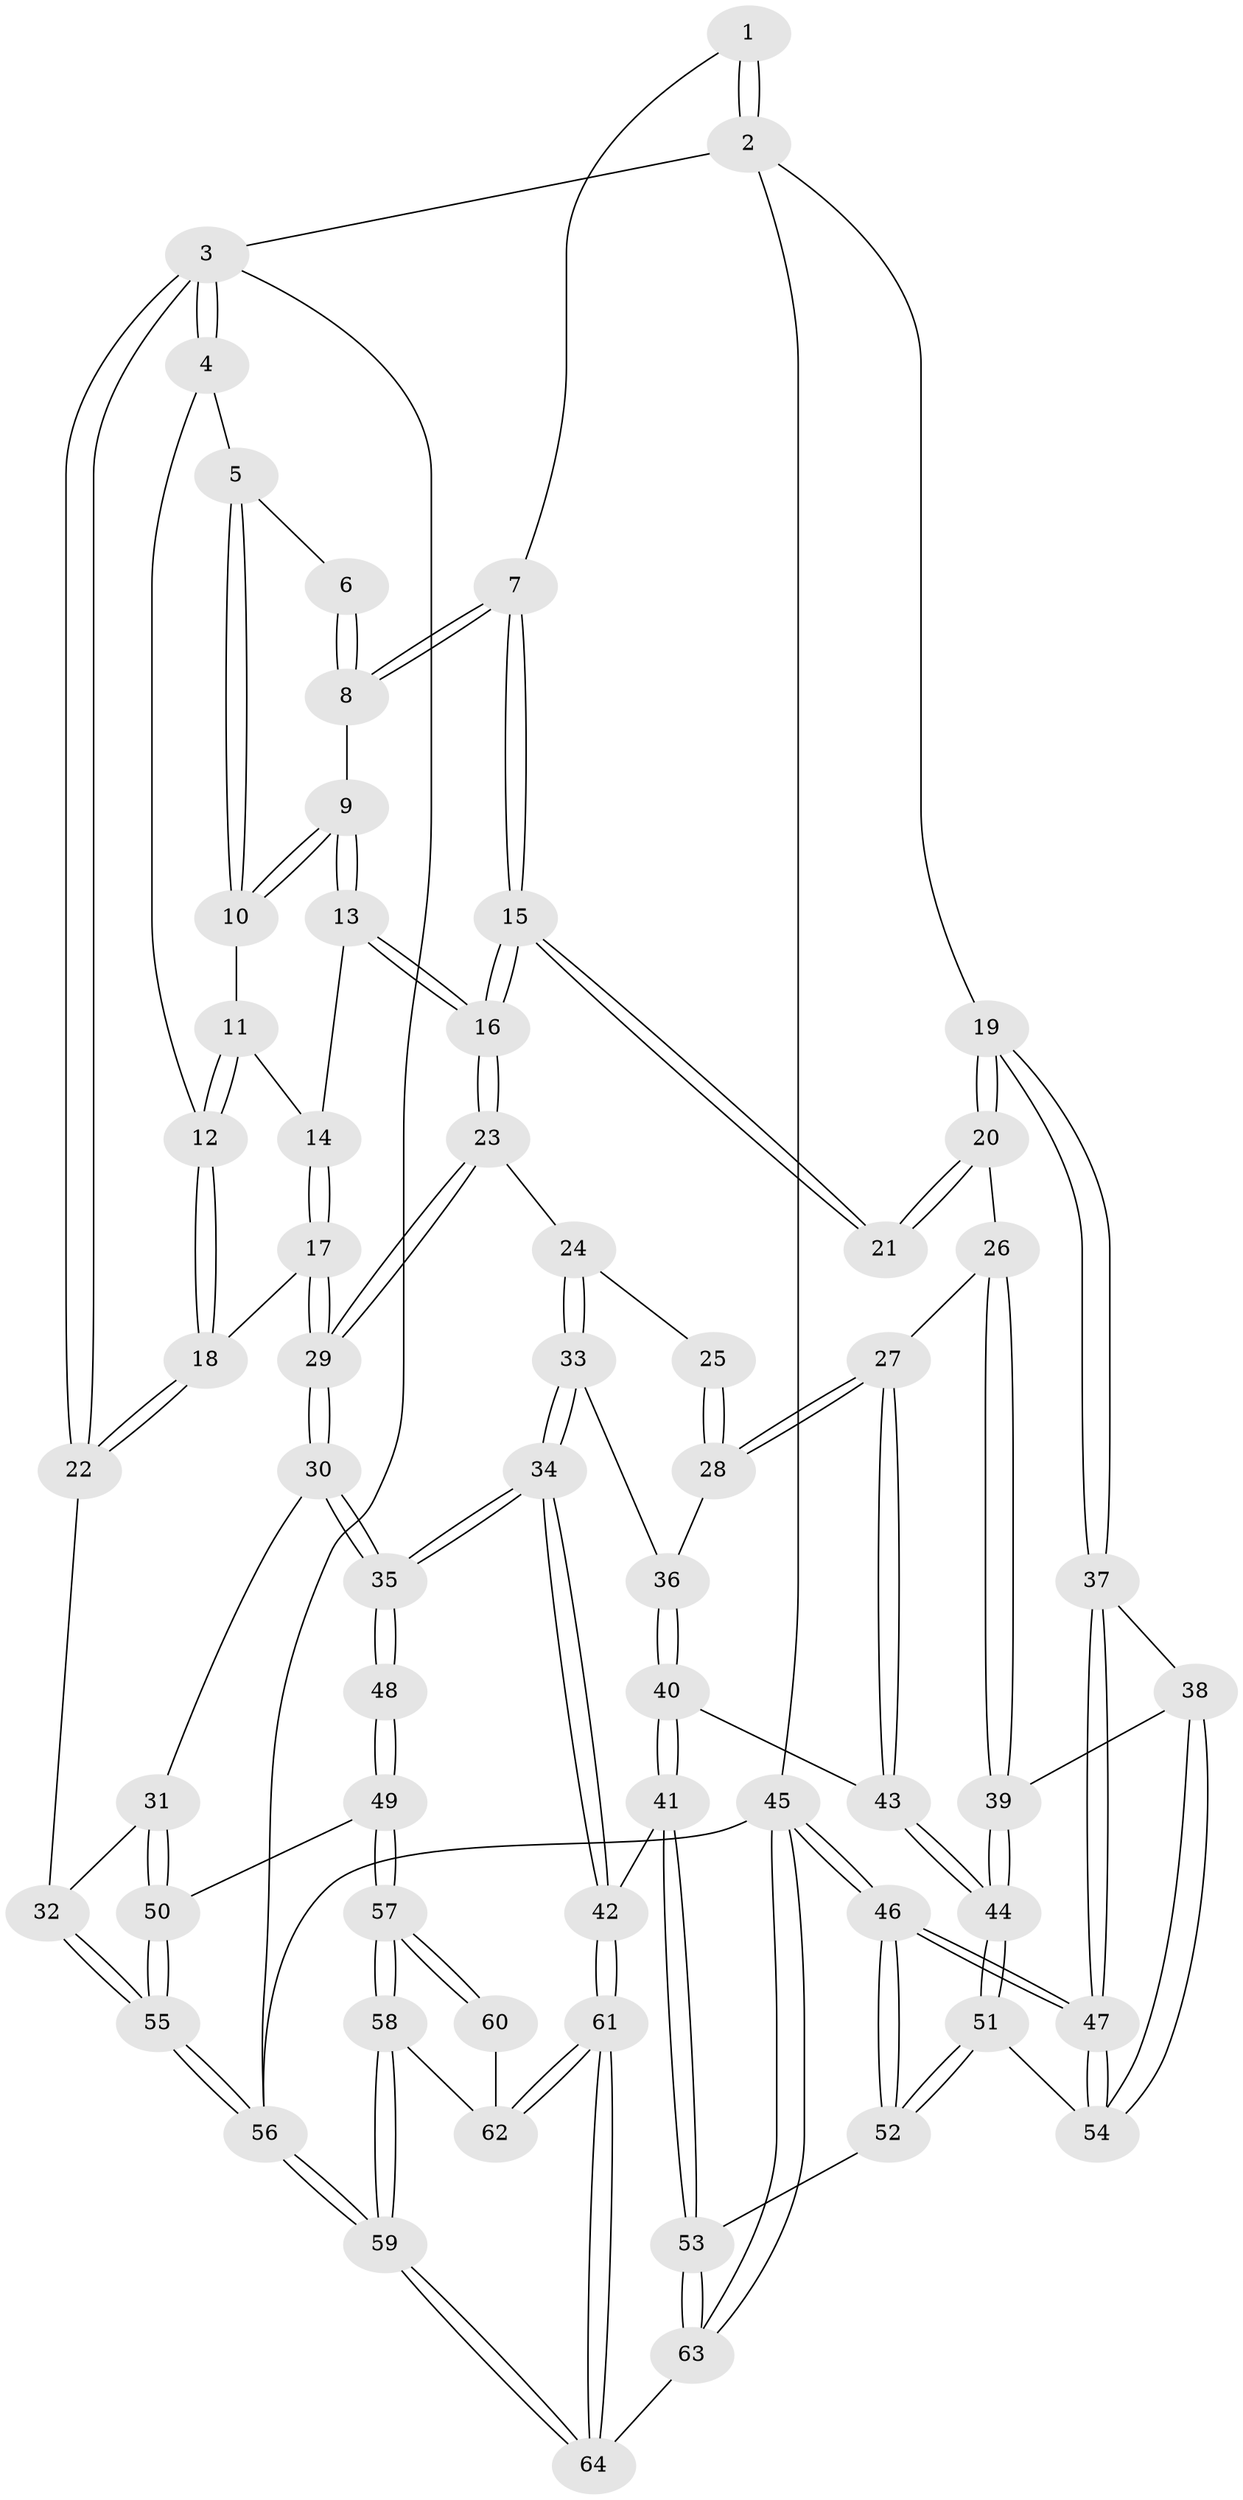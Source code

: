 // Generated by graph-tools (version 1.1) at 2025/50/03/09/25 03:50:59]
// undirected, 64 vertices, 157 edges
graph export_dot {
graph [start="1"]
  node [color=gray90,style=filled];
  1 [pos="+0.8120619709373166+0"];
  2 [pos="+1+0"];
  3 [pos="+0+0"];
  4 [pos="+0.14351105857010021+0"];
  5 [pos="+0.2994608310906736+0"];
  6 [pos="+0.5681943267020716+0"];
  7 [pos="+0.7727420300899182+0.1662328157387871"];
  8 [pos="+0.6127959179307757+0.10754294120373663"];
  9 [pos="+0.5580625610447537+0.15107939512791183"];
  10 [pos="+0.38108082111857383+0.11714205446788459"];
  11 [pos="+0.3462685392709389+0.1669955190344594"];
  12 [pos="+0.1828238235958667+0.21573596757272595"];
  13 [pos="+0.5217510802431692+0.32022518018895646"];
  14 [pos="+0.38702082184547376+0.2560481919838976"];
  15 [pos="+0.8279153195207224+0.21343164971678338"];
  16 [pos="+0.5232134599332402+0.32576436155725946"];
  17 [pos="+0.27871411443756255+0.39278393185079674"];
  18 [pos="+0.10890121931700923+0.3262416242252489"];
  19 [pos="+1+0.20765772335591998"];
  20 [pos="+1+0.24469046405755912"];
  21 [pos="+0.8589372672966645+0.23392089804044774"];
  22 [pos="+0+0.3914959461652102"];
  23 [pos="+0.5270148732182138+0.37400480593126245"];
  24 [pos="+0.5994425573091243+0.4176157037590595"];
  25 [pos="+0.8583808257478387+0.2345583571959886"];
  26 [pos="+0.8970352687582124+0.4774850598604352"];
  27 [pos="+0.8046146160334611+0.5250679700597335"];
  28 [pos="+0.7424449418232233+0.4902648242042882"];
  29 [pos="+0.3762460680701305+0.4771628741224989"];
  30 [pos="+0.37493102821384094+0.5192232406693622"];
  31 [pos="+0.18567081997570783+0.6382628331417166"];
  32 [pos="+0+0.5052869735858402"];
  33 [pos="+0.6006066171350932+0.41961548640241697"];
  34 [pos="+0.5199447244320894+0.7288817918851426"];
  35 [pos="+0.5092444705082038+0.72404285173595"];
  36 [pos="+0.6986220753976884+0.49442126290751076"];
  37 [pos="+1+0.6209453299699018"];
  38 [pos="+0.988445283155278+0.6579229942836804"];
  39 [pos="+0.9494249864866141+0.6558925354217153"];
  40 [pos="+0.6557387927302303+0.6558970174258034"];
  41 [pos="+0.5320220428813572+0.7300713617041182"];
  42 [pos="+0.5202571729185005+0.7291244737281974"];
  43 [pos="+0.8235588062960968+0.6642418345459414"];
  44 [pos="+0.8518442330065923+0.6865924046688235"];
  45 [pos="+1+1"];
  46 [pos="+1+1"];
  47 [pos="+1+1"];
  48 [pos="+0.4407349558264811+0.7399557167934082"];
  49 [pos="+0.2413171175804987+0.7443183909292004"];
  50 [pos="+0.21922731879233973+0.7209808485317284"];
  51 [pos="+0.8267633428301866+0.843060069105572"];
  52 [pos="+0.7840198623489462+0.8888571585300606"];
  53 [pos="+0.7537272420635999+0.9076495846123207"];
  54 [pos="+0.9611071336662522+0.8526487184847295"];
  55 [pos="+0+1"];
  56 [pos="+0+1"];
  57 [pos="+0.23095034839938175+0.8778802651019483"];
  58 [pos="+0.22951711351297008+0.8815951308537661"];
  59 [pos="+0+1"];
  60 [pos="+0.3383564313117671+0.8549441719525348"];
  61 [pos="+0.4553668665811644+0.9814049653455921"];
  62 [pos="+0.3677273196880439+0.9126792718136126"];
  63 [pos="+0.6780233095668593+1"];
  64 [pos="+0.4517052398736436+1"];
  1 -- 2;
  1 -- 2;
  1 -- 7;
  2 -- 3;
  2 -- 19;
  2 -- 45;
  3 -- 4;
  3 -- 4;
  3 -- 22;
  3 -- 22;
  3 -- 56;
  4 -- 5;
  4 -- 12;
  5 -- 6;
  5 -- 10;
  5 -- 10;
  6 -- 8;
  6 -- 8;
  7 -- 8;
  7 -- 8;
  7 -- 15;
  7 -- 15;
  8 -- 9;
  9 -- 10;
  9 -- 10;
  9 -- 13;
  9 -- 13;
  10 -- 11;
  11 -- 12;
  11 -- 12;
  11 -- 14;
  12 -- 18;
  12 -- 18;
  13 -- 14;
  13 -- 16;
  13 -- 16;
  14 -- 17;
  14 -- 17;
  15 -- 16;
  15 -- 16;
  15 -- 21;
  15 -- 21;
  16 -- 23;
  16 -- 23;
  17 -- 18;
  17 -- 29;
  17 -- 29;
  18 -- 22;
  18 -- 22;
  19 -- 20;
  19 -- 20;
  19 -- 37;
  19 -- 37;
  20 -- 21;
  20 -- 21;
  20 -- 26;
  22 -- 32;
  23 -- 24;
  23 -- 29;
  23 -- 29;
  24 -- 25;
  24 -- 33;
  24 -- 33;
  25 -- 28;
  25 -- 28;
  26 -- 27;
  26 -- 39;
  26 -- 39;
  27 -- 28;
  27 -- 28;
  27 -- 43;
  27 -- 43;
  28 -- 36;
  29 -- 30;
  29 -- 30;
  30 -- 31;
  30 -- 35;
  30 -- 35;
  31 -- 32;
  31 -- 50;
  31 -- 50;
  32 -- 55;
  32 -- 55;
  33 -- 34;
  33 -- 34;
  33 -- 36;
  34 -- 35;
  34 -- 35;
  34 -- 42;
  34 -- 42;
  35 -- 48;
  35 -- 48;
  36 -- 40;
  36 -- 40;
  37 -- 38;
  37 -- 47;
  37 -- 47;
  38 -- 39;
  38 -- 54;
  38 -- 54;
  39 -- 44;
  39 -- 44;
  40 -- 41;
  40 -- 41;
  40 -- 43;
  41 -- 42;
  41 -- 53;
  41 -- 53;
  42 -- 61;
  42 -- 61;
  43 -- 44;
  43 -- 44;
  44 -- 51;
  44 -- 51;
  45 -- 46;
  45 -- 46;
  45 -- 63;
  45 -- 63;
  45 -- 56;
  46 -- 47;
  46 -- 47;
  46 -- 52;
  46 -- 52;
  47 -- 54;
  47 -- 54;
  48 -- 49;
  48 -- 49;
  49 -- 50;
  49 -- 57;
  49 -- 57;
  50 -- 55;
  50 -- 55;
  51 -- 52;
  51 -- 52;
  51 -- 54;
  52 -- 53;
  53 -- 63;
  53 -- 63;
  55 -- 56;
  55 -- 56;
  56 -- 59;
  56 -- 59;
  57 -- 58;
  57 -- 58;
  57 -- 60;
  57 -- 60;
  58 -- 59;
  58 -- 59;
  58 -- 62;
  59 -- 64;
  59 -- 64;
  60 -- 62;
  61 -- 62;
  61 -- 62;
  61 -- 64;
  61 -- 64;
  63 -- 64;
}
